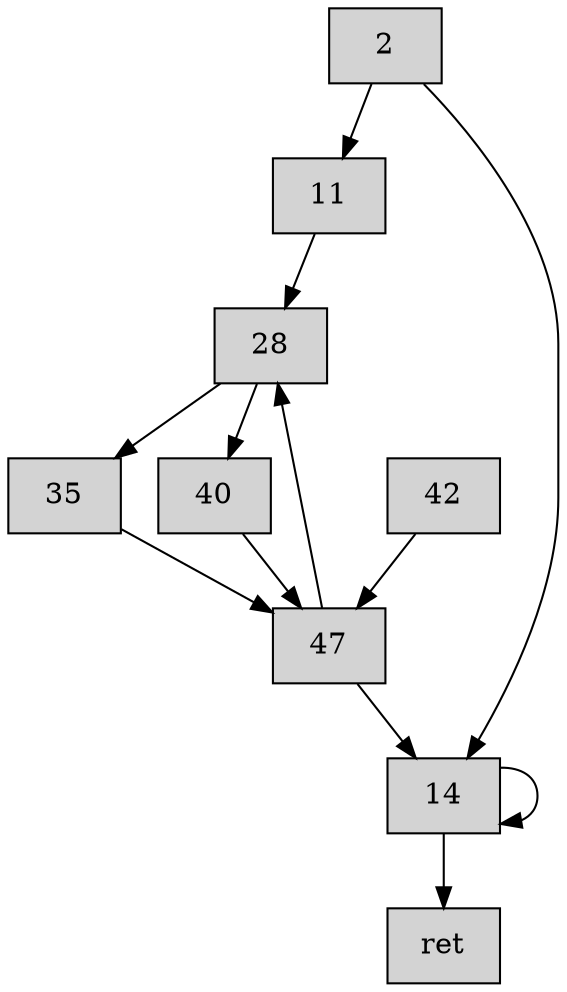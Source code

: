 digraph CFG {
    node[shape=box, style=filled];
    
    // Basic blocks as nodes
    "2" [label="2"];
    "11" [label="11"];
    "14" [label="14"];
    "28" [label="28"];
    "35" [label="35"];
    "40" [label="40"];
    "42" [label="42"];
    "47" [label="47"];
    "ret" [label="ret"];
    
    // Edges between nodes
    "2" -> "14";
    "2" -> "11";
    "11" -> "28";
    "14" -> "14";
    "14" -> "ret";
    "28" -> "35";
    "28" -> "40";
    "35" -> "47";
    "40" -> "47";
    "42" -> "47";
    "47" -> "28";
    "47" -> "14";
}